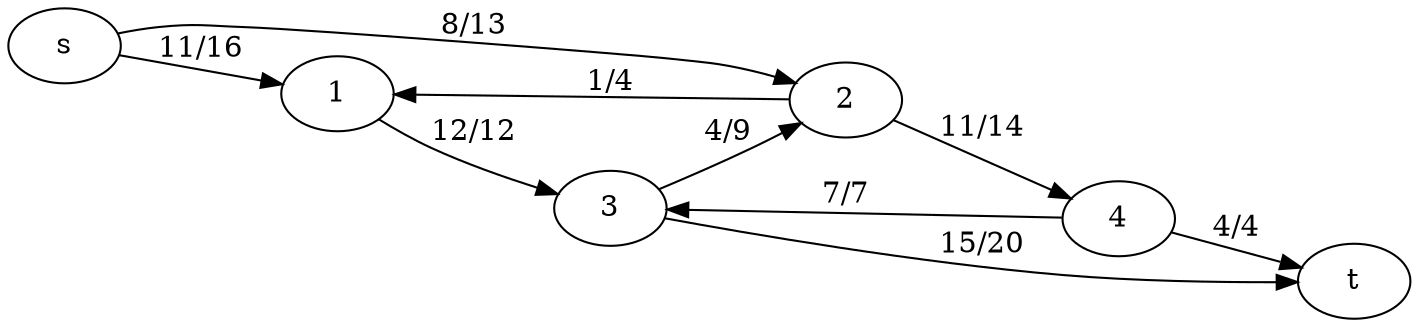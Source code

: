 digraph BST {
rankdir="LR";

s -> 1[label="11/16"];
s -> 2[label="8/13"];

1 -> 3[label="12/12"];

2 -> 1[label="1/4"];
2 -> 4[label="11/14"];

3 -> 2[label="4/9"];
3 -> t[label="15/20"];

4 -> 3[label="7/7"];
4 -> t[label="4/4"];

}
